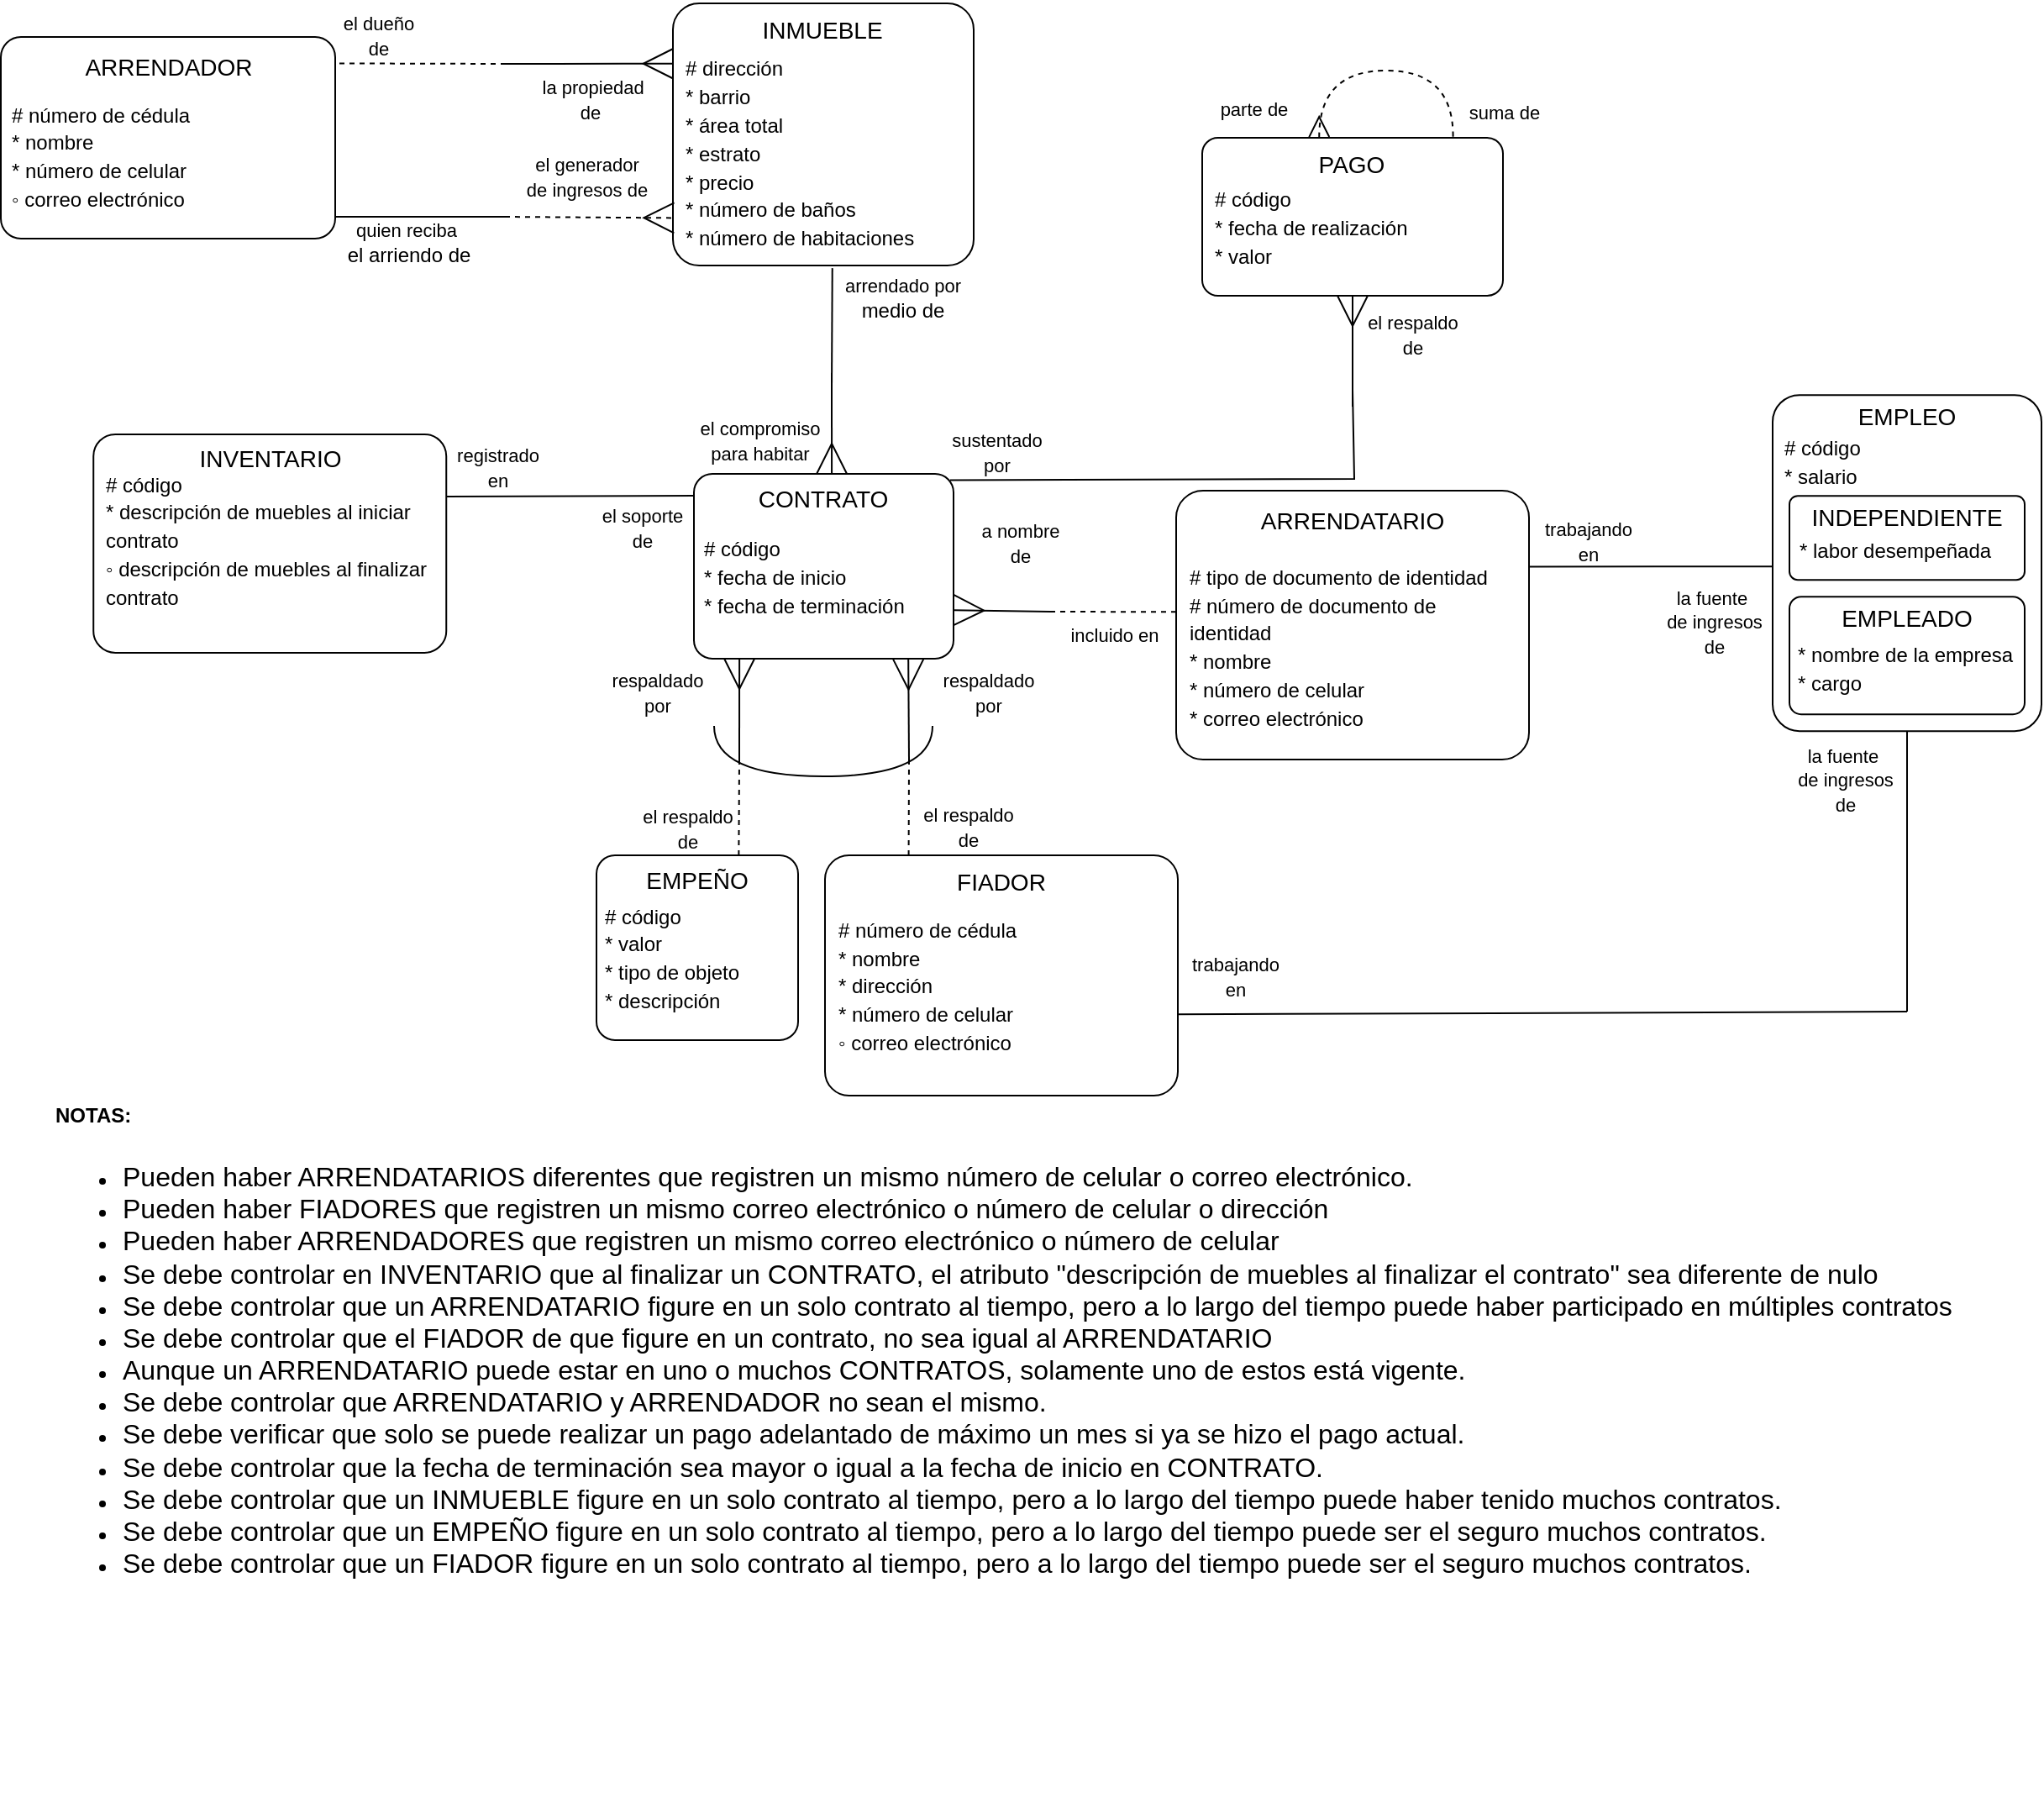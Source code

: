 <mxfile version="20.0.3" type="google" pages="2"><diagram id="An_1zPRabiOQzaQihaa6" name="Page-1"><mxGraphModel grid="1" page="1" gridSize="12" guides="1" tooltips="1" connect="1" arrows="1" fold="1" pageScale="1" pageWidth="850" pageHeight="1100" math="0" shadow="0"><root><mxCell id="0"/><mxCell id="1" parent="0"/><mxCell id="PPKVtjZz5QgWCTfD0Q3P-3" value="" style="edgeStyle=entityRelationEdgeStyle;fontSize=12;html=1;endArrow=ERmany;rounded=0;endSize=16;entryX=0.002;entryY=0.23;entryDx=0;entryDy=0;entryPerimeter=0;" edge="1" parent="1" target="GITrmY0i1scxZjZPAfGX-1"><mxGeometry width="100" height="100" relative="1" as="geometry"><mxPoint x="876" y="46" as="sourcePoint"/><mxPoint x="960" y="46" as="targetPoint"/></mxGeometry></mxCell><mxCell id="PPKVtjZz5QgWCTfD0Q3P-4" value="&lt;font style=&quot;font-size: 11px&quot;&gt;&amp;nbsp;la propiedad &lt;br&gt;de&lt;/font&gt;" style="text;html=1;align=center;verticalAlign=middle;resizable=0;points=[];autosize=1;strokeColor=none;fillColor=none;" vertex="1" parent="1"><mxGeometry x="885.5" y="47" width="80" height="40" as="geometry"/></mxCell><mxCell id="B1EAMEuFkyFFZPsBqPja-21" value="&lt;font style=&quot;font-size: 11px&quot;&gt;el dueño &lt;br&gt;de&lt;/font&gt;" style="text;html=1;align=center;verticalAlign=middle;resizable=0;points=[];autosize=1;strokeColor=none;fillColor=none;" vertex="1" parent="1"><mxGeometry x="770" y="8.69" width="60" height="40" as="geometry"/></mxCell><mxCell id="PPKVtjZz5QgWCTfD0Q3P-9" value="" style="endArrow=none;html=1;rounded=0;fontSize=11;exitX=0.273;exitY=1;exitDx=0;exitDy=0;exitPerimeter=0;startArrow=ERmany;startFill=0;startSize=16;" edge="1" parent="1"><mxGeometry width="50" height="50" relative="1" as="geometry"><mxPoint x="1015.06" y="400" as="sourcePoint"/><mxPoint x="1015" y="460" as="targetPoint"/><Array as="points"/></mxGeometry></mxCell><mxCell id="PPKVtjZz5QgWCTfD0Q3P-10" value="&lt;span style=&quot;font-size: 11px&quot;&gt;respaldado &lt;br&gt;por&lt;/span&gt;" style="text;html=1;align=center;verticalAlign=middle;resizable=0;points=[];autosize=1;strokeColor=none;fillColor=none;" vertex="1" parent="1"><mxGeometry x="1128" y="400" width="70" height="40" as="geometry"/></mxCell><mxCell id="GvL6AISDeoaofHg4UYOy-3" value="" style="endArrow=none;dashed=1;html=1;rounded=0;entryX=0.623;entryY=-0.029;entryDx=0;entryDy=0;entryPerimeter=0;" edge="1" parent="1"><mxGeometry width="50" height="50" relative="1" as="geometry"><mxPoint x="1015" y="460" as="sourcePoint"/><mxPoint x="1014.68" y="516.81" as="targetPoint"/></mxGeometry></mxCell><mxCell id="PPKVtjZz5QgWCTfD0Q3P-12" value="&lt;span style=&quot;font-size: 11px&quot;&gt;el respaldo &lt;br&gt;de&lt;/span&gt;" style="text;html=1;align=center;verticalAlign=middle;resizable=0;points=[];autosize=1;strokeColor=none;fillColor=none;" vertex="1" parent="1"><mxGeometry x="949" y="481" width="70" height="40" as="geometry"/></mxCell><mxCell id="GvL6AISDeoaofHg4UYOy-4" value="&lt;font style=&quot;font-size: 11px&quot;&gt;respaldado &lt;br&gt;por&lt;/font&gt;" style="text;html=1;align=center;verticalAlign=middle;resizable=0;points=[];autosize=1;strokeColor=none;fillColor=none;" vertex="1" parent="1"><mxGeometry x="931" y="400" width="70" height="40" as="geometry"/></mxCell><mxCell id="GvL6AISDeoaofHg4UYOy-5" value="&lt;font style=&quot;font-size: 11px&quot;&gt;el respaldo &lt;br&gt;de&lt;/font&gt;" style="text;html=1;align=center;verticalAlign=middle;resizable=0;points=[];autosize=1;strokeColor=none;fillColor=none;" vertex="1" parent="1"><mxGeometry x="1116" y="480" width="70" height="40" as="geometry"/></mxCell><mxCell id="GvL6AISDeoaofHg4UYOy-8" value="" style="endArrow=none;html=1;rounded=0;exitX=0.73;exitY=1.004;exitDx=0;exitDy=0;exitPerimeter=0;startArrow=ERmany;startFill=0;strokeWidth=1;targetPerimeterSpacing=0;endSize=5;startSize=16;" edge="1" parent="1"><mxGeometry width="50" height="50" relative="1" as="geometry"><mxPoint x="1115.6" y="400.4" as="sourcePoint"/><mxPoint x="1116" y="460" as="targetPoint"/></mxGeometry></mxCell><mxCell id="GvL6AISDeoaofHg4UYOy-10" value="" style="shape=requiredInterface;html=1;verticalLabelPosition=bottom;sketch=0;rotation=90;" vertex="1" parent="1"><mxGeometry x="1050" y="390" width="30" height="130" as="geometry"/></mxCell><mxCell id="GvL6AISDeoaofHg4UYOy-11" value="" style="shape=image;html=1;verticalAlign=top;verticalLabelPosition=bottom;labelBackgroundColor=#ffffff;imageAspect=0;aspect=fixed;image=https://cdn1.iconfinder.com/data/icons/bootstrap-vol-2/16/dot-128.png" vertex="1" parent="1"><mxGeometry x="1102" y="447" width="28" height="28" as="geometry"/></mxCell><mxCell id="PPKVtjZz5QgWCTfD0Q3P-17" value="" style="shape=image;html=1;verticalAlign=top;verticalLabelPosition=bottom;labelBackgroundColor=#ffffff;imageAspect=0;aspect=fixed;image=https://cdn1.iconfinder.com/data/icons/bootstrap-vol-2/16/dot-128.png" vertex="1" parent="1"><mxGeometry x="1001" y="448" width="28" height="28" as="geometry"/></mxCell><mxCell id="PPKVtjZz5QgWCTfD0Q3P-18" value="" style="endArrow=none;dashed=1;html=1;rounded=0;entryX=0.099;entryY=-0.019;entryDx=0;entryDy=0;entryPerimeter=0;" edge="1" parent="1"><mxGeometry width="50" height="50" relative="1" as="geometry"><mxPoint x="1116" y="460" as="sourcePoint"/><mxPoint x="1115.79" y="517.53" as="targetPoint"/></mxGeometry></mxCell><mxCell id="LDvs8F1-EmYIOC26RVx_-1" value="" style="endArrow=none;html=1;rounded=0;exitX=1.001;exitY=0.47;exitDx=0;exitDy=0;exitPerimeter=0;" edge="1" parent="1"><mxGeometry width="50" height="50" relative="1" as="geometry"><mxPoint x="1485.21" y="345.3" as="sourcePoint"/><mxPoint x="1560" y="345.1" as="targetPoint"/></mxGeometry></mxCell><mxCell id="LDvs8F1-EmYIOC26RVx_-2" value="&lt;span style=&quot;font-size: 11px&quot;&gt;trabajando &lt;br&gt;en&lt;/span&gt;" style="text;html=1;align=center;verticalAlign=middle;resizable=0;points=[];autosize=1;strokeColor=none;fillColor=none;" vertex="1" parent="1"><mxGeometry x="1485" y="310.1" width="70" height="40" as="geometry"/></mxCell><mxCell id="Dwh9WkZzvjzgEkL6FT-4-3" value="" style="endArrow=none;html=1;rounded=0;entryX=-0.003;entryY=0.335;entryDx=0;entryDy=0;entryPerimeter=0;" edge="1" parent="1"><mxGeometry width="50" height="50" relative="1" as="geometry"><mxPoint x="1560" y="345.1" as="sourcePoint"/><mxPoint x="1629.52" y="345.1" as="targetPoint"/></mxGeometry></mxCell><mxCell id="LDvs8F1-EmYIOC26RVx_-4" value="&lt;span style=&quot;font-size: 11px&quot;&gt;la fuente&amp;nbsp;&lt;br&gt;de ingresos &lt;br&gt;de&lt;br&gt;&lt;br&gt;&lt;/span&gt;" style="text;html=1;align=center;verticalAlign=middle;resizable=0;points=[];autosize=1;strokeColor=none;fillColor=none;" vertex="1" parent="1"><mxGeometry x="1560" y="350.1" width="70" height="70" as="geometry"/></mxCell><mxCell id="LDvs8F1-EmYIOC26RVx_-5" value="" style="endArrow=none;html=1;rounded=0;exitX=0.997;exitY=0.662;exitDx=0;exitDy=0;exitPerimeter=0;" edge="1" parent="1" source="GITrmY0i1scxZjZPAfGX-40"><mxGeometry width="50" height="50" relative="1" as="geometry"><mxPoint x="1284" y="612" as="sourcePoint"/><mxPoint x="1710" y="610" as="targetPoint"/><Array as="points"/></mxGeometry></mxCell><mxCell id="Dwh9WkZzvjzgEkL6FT-4-5" value="" style="endArrow=none;html=1;rounded=0;entryX=0.5;entryY=1;entryDx=0;entryDy=0;" edge="1" parent="1" target="GITrmY0i1scxZjZPAfGX-44"><mxGeometry width="50" height="50" relative="1" as="geometry"><mxPoint x="1710" y="610" as="sourcePoint"/><mxPoint x="1710" y="450" as="targetPoint"/></mxGeometry></mxCell><mxCell id="LDvs8F1-EmYIOC26RVx_-6" value="&lt;span style=&quot;font-size: 11px&quot;&gt;la fuente&amp;nbsp;&lt;br&gt;de ingresos &lt;br&gt;de&lt;br&gt;&lt;br&gt;&lt;/span&gt;" style="text;html=1;align=center;verticalAlign=middle;resizable=0;points=[];autosize=1;strokeColor=none;fillColor=none;" vertex="1" parent="1"><mxGeometry x="1638" y="444.1" width="70" height="70" as="geometry"/></mxCell><mxCell id="LDvs8F1-EmYIOC26RVx_-11" value="" style="endArrow=none;html=1;rounded=0;fontSize=11;entryX=-0.004;entryY=0.451;entryDx=0;entryDy=0;entryPerimeter=0;" edge="1" parent="1"><mxGeometry width="50" height="50" relative="1" as="geometry"><mxPoint x="840.62" y="303.45" as="sourcePoint"/><mxPoint x="988.002" y="303.06" as="targetPoint"/></mxGeometry></mxCell><mxCell id="LDvs8F1-EmYIOC26RVx_-12" value="&lt;span style=&quot;font-size: 11px&quot;&gt;el soporte&lt;br&gt;de&lt;br&gt;&lt;/span&gt;" style="text;html=1;align=center;verticalAlign=middle;resizable=0;points=[];autosize=1;strokeColor=none;fillColor=none;" vertex="1" parent="1"><mxGeometry x="926.62" y="302.45" width="60" height="40" as="geometry"/></mxCell><mxCell id="LDvs8F1-EmYIOC26RVx_-13" value="&lt;span style=&quot;font-size: 11px&quot;&gt;registrado&lt;br&gt;en&lt;br&gt;&lt;/span&gt;" style="text;html=1;align=center;verticalAlign=middle;resizable=0;points=[];autosize=1;strokeColor=none;fillColor=none;" vertex="1" parent="1"><mxGeometry x="840.62" y="266.45" width="60" height="40" as="geometry"/></mxCell><mxCell id="GITrmY0i1scxZjZPAfGX-11" value="" style="group" connectable="0" vertex="1" parent="1"><mxGeometry x="630.62" y="266.45" width="210" height="130" as="geometry"/></mxCell><mxCell id="GITrmY0i1scxZjZPAfGX-12" value="" style="rounded=1;whiteSpace=wrap;html=1;arcSize=10;" vertex="1" parent="GITrmY0i1scxZjZPAfGX-11"><mxGeometry width="210" height="130" as="geometry"/></mxCell><mxCell id="GITrmY0i1scxZjZPAfGX-13" value="&lt;span style=&quot;font-size: 14px&quot;&gt;INVENTARIO&lt;/span&gt;" style="text;html=1;strokeColor=none;fillColor=none;align=center;verticalAlign=middle;whiteSpace=wrap;rounded=0;" vertex="1" parent="GITrmY0i1scxZjZPAfGX-11"><mxGeometry x="75" y="2.438" width="60" height="24.375" as="geometry"/></mxCell><mxCell id="GITrmY0i1scxZjZPAfGX-14" value="&lt;font style=&quot;font-size: 12px&quot;&gt;# código&lt;br&gt;* descripción de muebles al iniciar contrato&lt;br&gt;◦&amp;nbsp;descripción de muebles al finalizar contrato&lt;br&gt;&lt;/font&gt;" style="text;html=1;strokeColor=none;fillColor=none;align=left;verticalAlign=middle;whiteSpace=wrap;rounded=0;shadow=0;dashed=0;fontFamily=Helvetica;fontSize=14;fontColor=default;startSize=30;" vertex="1" parent="GITrmY0i1scxZjZPAfGX-11"><mxGeometry x="5" y="24.531" width="200" height="75.969" as="geometry"/></mxCell><mxCell id="GITrmY0i1scxZjZPAfGX-19" value="" style="group" connectable="0" vertex="1" parent="1"><mxGeometry x="1275" y="300" width="210" height="160" as="geometry"/></mxCell><mxCell id="GITrmY0i1scxZjZPAfGX-20" value="" style="rounded=1;whiteSpace=wrap;html=1;arcSize=10;" vertex="1" parent="GITrmY0i1scxZjZPAfGX-19"><mxGeometry width="210" height="160" as="geometry"/></mxCell><mxCell id="GITrmY0i1scxZjZPAfGX-21" value="&lt;span style=&quot;font-size: 14px&quot;&gt;ARRENDATARIO&lt;/span&gt;" style="text;html=1;strokeColor=none;fillColor=none;align=center;verticalAlign=middle;whiteSpace=wrap;rounded=0;" vertex="1" parent="GITrmY0i1scxZjZPAfGX-19"><mxGeometry x="75" y="3" width="60" height="30" as="geometry"/></mxCell><mxCell id="GITrmY0i1scxZjZPAfGX-22" value="&lt;font style=&quot;font-size: 12px&quot;&gt;# tipo de documento de identidad&lt;br&gt;# número de documento de identidad&lt;br&gt;* nombre&lt;br&gt;* número de celular&lt;br&gt;* correo electrónico&lt;br&gt;&lt;br&gt;&lt;/font&gt;" style="text;html=1;strokeColor=none;fillColor=none;align=left;verticalAlign=middle;whiteSpace=wrap;rounded=0;shadow=0;dashed=0;fontFamily=Helvetica;fontSize=14;fontColor=default;startSize=30;" vertex="1" parent="GITrmY0i1scxZjZPAfGX-19"><mxGeometry x="6" y="42" width="200" height="117" as="geometry"/></mxCell><mxCell id="GITrmY0i1scxZjZPAfGX-23" value="" style="group" connectable="0" vertex="1" parent="1"><mxGeometry x="988" y="290" width="154.5" height="110" as="geometry"/></mxCell><mxCell id="GITrmY0i1scxZjZPAfGX-24" value="" style="rounded=1;whiteSpace=wrap;html=1;arcSize=10;" vertex="1" parent="GITrmY0i1scxZjZPAfGX-23"><mxGeometry width="154.5" height="110" as="geometry"/></mxCell><mxCell id="GITrmY0i1scxZjZPAfGX-25" value="&lt;span style=&quot;font-size: 14px&quot;&gt;CONTRATO&lt;/span&gt;" style="text;html=1;strokeColor=none;fillColor=none;align=center;verticalAlign=middle;whiteSpace=wrap;rounded=0;" vertex="1" parent="GITrmY0i1scxZjZPAfGX-23"><mxGeometry x="55.179" y="5.062" width="44.143" height="20.625" as="geometry"/></mxCell><mxCell id="GITrmY0i1scxZjZPAfGX-26" value="&lt;font style=&quot;font-size: 12px&quot;&gt;# código&lt;br&gt;* fecha de inicio&lt;br&gt;* fecha de terminación&lt;br&gt;&lt;br&gt;&lt;/font&gt;" style="text;html=1;strokeColor=none;fillColor=none;align=left;verticalAlign=middle;whiteSpace=wrap;rounded=0;shadow=0;dashed=0;fontFamily=Helvetica;fontSize=14;fontColor=default;startSize=30;" vertex="1" parent="GITrmY0i1scxZjZPAfGX-23"><mxGeometry x="4.414" y="27.5" width="147.143" height="83.5" as="geometry"/></mxCell><mxCell id="GITrmY0i1scxZjZPAfGX-28" value="" style="endArrow=none;html=1;rounded=0;exitX=0.53;exitY=1.01;exitDx=0;exitDy=0;exitPerimeter=0;" edge="1" parent="1" source="GITrmY0i1scxZjZPAfGX-1"><mxGeometry width="50" height="50" relative="1" as="geometry"><mxPoint x="1070" y="230" as="sourcePoint"/><mxPoint x="1070" y="240" as="targetPoint"/></mxGeometry></mxCell><mxCell id="GITrmY0i1scxZjZPAfGX-29" value="" style="endArrow=ERmany;html=1;rounded=0;entryX=0.531;entryY=0;entryDx=0;entryDy=0;entryPerimeter=0;endFill=0;endSize=16;" edge="1" parent="1" target="GITrmY0i1scxZjZPAfGX-24"><mxGeometry width="50" height="50" relative="1" as="geometry"><mxPoint x="1070" y="230" as="sourcePoint"/><mxPoint x="1080" y="270" as="targetPoint"/></mxGeometry></mxCell><mxCell id="GITrmY0i1scxZjZPAfGX-30" value="&lt;span style=&quot;font-size: 11px&quot;&gt;arrendado por&lt;br&gt;&lt;/span&gt;medio de" style="text;html=1;align=center;verticalAlign=middle;resizable=0;points=[];autosize=1;strokeColor=none;fillColor=none;" vertex="1" parent="1"><mxGeometry x="1071.5" y="170" width="80" height="30" as="geometry"/></mxCell><mxCell id="GITrmY0i1scxZjZPAfGX-31" value="&lt;span style=&quot;font-size: 11px&quot;&gt;el compromiso&lt;br&gt;para habitar&lt;br&gt;&lt;/span&gt;" style="text;html=1;align=center;verticalAlign=middle;resizable=0;points=[];autosize=1;strokeColor=none;fillColor=none;" vertex="1" parent="1"><mxGeometry x="982" y="250" width="90" height="40" as="geometry"/></mxCell><mxCell id="GITrmY0i1scxZjZPAfGX-33" value="&lt;span style=&quot;font-size: 11px&quot;&gt;a nombre &lt;br&gt;de&lt;br&gt;&lt;/span&gt;" style="text;html=1;align=center;verticalAlign=middle;resizable=0;points=[];autosize=1;strokeColor=none;fillColor=none;" vertex="1" parent="1"><mxGeometry x="1151.5" y="311.45" width="60" height="40" as="geometry"/></mxCell><mxCell id="GITrmY0i1scxZjZPAfGX-34" value="&lt;span style=&quot;font-size: 11px&quot;&gt;incluido en&lt;br&gt;&lt;/span&gt;" style="text;html=1;align=center;verticalAlign=middle;resizable=0;points=[];autosize=1;strokeColor=none;fillColor=none;" vertex="1" parent="1"><mxGeometry x="1202.5" y="376.45" width="70" height="20" as="geometry"/></mxCell><mxCell id="GITrmY0i1scxZjZPAfGX-35" value="" style="group" connectable="0" vertex="1" parent="1"><mxGeometry x="930" y="517" width="120" height="110" as="geometry"/></mxCell><mxCell id="GITrmY0i1scxZjZPAfGX-36" value="" style="rounded=1;whiteSpace=wrap;html=1;arcSize=10;" vertex="1" parent="GITrmY0i1scxZjZPAfGX-35"><mxGeometry width="120" height="110" as="geometry"/></mxCell><mxCell id="GITrmY0i1scxZjZPAfGX-37" value="&lt;span style=&quot;font-size: 14px&quot;&gt;EMPEÑO&lt;/span&gt;" style="text;html=1;strokeColor=none;fillColor=none;align=center;verticalAlign=middle;whiteSpace=wrap;rounded=0;" vertex="1" parent="GITrmY0i1scxZjZPAfGX-35"><mxGeometry x="42.857" y="5.062" width="34.286" height="20.625" as="geometry"/></mxCell><mxCell id="GITrmY0i1scxZjZPAfGX-38" value="&lt;font style=&quot;font-size: 12px&quot;&gt;# código&lt;br&gt;* valor&lt;br&gt;* tipo de objeto&lt;br&gt;&lt;span&gt;* descripción&lt;/span&gt;&lt;br&gt;&lt;br&gt;&lt;/font&gt;" style="text;html=1;strokeColor=none;fillColor=none;align=left;verticalAlign=middle;whiteSpace=wrap;rounded=0;shadow=0;dashed=0;fontFamily=Helvetica;fontSize=14;fontColor=default;startSize=30;" vertex="1" parent="GITrmY0i1scxZjZPAfGX-35"><mxGeometry x="3.429" y="27.5" width="114.286" height="83.5" as="geometry"/></mxCell><mxCell id="GITrmY0i1scxZjZPAfGX-58" value="" style="group" connectable="0" vertex="1" parent="1"><mxGeometry x="1630" y="242.003" width="160" height="201.097" as="geometry"/></mxCell><mxCell id="GITrmY0i1scxZjZPAfGX-44" value="" style="rounded=1;whiteSpace=wrap;html=1;arcSize=10;" vertex="1" parent="GITrmY0i1scxZjZPAfGX-58"><mxGeometry y="1.097" width="160" height="200" as="geometry"/></mxCell><mxCell id="GITrmY0i1scxZjZPAfGX-45" value="&lt;span style=&quot;font-size: 14px&quot;&gt;EMPLEO&lt;/span&gt;" style="text;html=1;strokeColor=none;fillColor=none;align=center;verticalAlign=middle;whiteSpace=wrap;rounded=0;" vertex="1" parent="GITrmY0i1scxZjZPAfGX-58"><mxGeometry x="57.143" width="45.714" height="28.125" as="geometry"/></mxCell><mxCell id="GITrmY0i1scxZjZPAfGX-46" value="&lt;font style=&quot;font-size: 12px&quot;&gt;# código&lt;br&gt;* salario&lt;br&gt;&lt;br&gt;&lt;br&gt;&lt;/font&gt;" style="text;html=1;strokeColor=none;fillColor=none;align=left;verticalAlign=middle;whiteSpace=wrap;rounded=0;shadow=0;dashed=0;fontFamily=Helvetica;fontSize=14;fontColor=default;startSize=30;" vertex="1" parent="GITrmY0i1scxZjZPAfGX-58"><mxGeometry x="4.573" y="14.058" width="152.387" height="85.227" as="geometry"/></mxCell><mxCell id="GITrmY0i1scxZjZPAfGX-47" value="" style="group" connectable="0" vertex="1" parent="GITrmY0i1scxZjZPAfGX-58"><mxGeometry x="10" y="61.097" width="140" height="50" as="geometry"/></mxCell><mxCell id="GITrmY0i1scxZjZPAfGX-48" value="" style="rounded=1;whiteSpace=wrap;html=1;arcSize=10;" vertex="1" parent="GITrmY0i1scxZjZPAfGX-47"><mxGeometry width="140" height="50.0" as="geometry"/></mxCell><mxCell id="GITrmY0i1scxZjZPAfGX-49" value="&lt;span style=&quot;font-size: 14px&quot;&gt;INDEPENDIENTE&lt;/span&gt;" style="text;html=1;strokeColor=none;fillColor=none;align=center;verticalAlign=middle;whiteSpace=wrap;rounded=0;" vertex="1" parent="GITrmY0i1scxZjZPAfGX-47"><mxGeometry x="50" y="8.349" width="40.0" height="9.375" as="geometry"/></mxCell><mxCell id="GITrmY0i1scxZjZPAfGX-50" value="&lt;font style=&quot;font-size: 12px&quot;&gt;* labor desempeñada&lt;br&gt;&lt;/font&gt;" style="text;html=1;strokeColor=none;fillColor=none;align=left;verticalAlign=middle;whiteSpace=wrap;rounded=0;shadow=0;dashed=0;fontFamily=Helvetica;fontSize=14;fontColor=default;startSize=30;" vertex="1" parent="GITrmY0i1scxZjZPAfGX-47"><mxGeometry x="4" y="26.792" width="133.34" height="10.227" as="geometry"/></mxCell><mxCell id="GITrmY0i1scxZjZPAfGX-57" value="" style="group" connectable="0" vertex="1" parent="GITrmY0i1scxZjZPAfGX-58"><mxGeometry x="10" y="121.097" width="140" height="70" as="geometry"/></mxCell><mxCell id="GITrmY0i1scxZjZPAfGX-54" value="" style="rounded=1;whiteSpace=wrap;html=1;arcSize=10;" vertex="1" parent="GITrmY0i1scxZjZPAfGX-57"><mxGeometry width="140" height="70" as="geometry"/></mxCell><mxCell id="GITrmY0i1scxZjZPAfGX-55" value="&lt;span style=&quot;font-size: 14px&quot;&gt;EMPLEADO&lt;/span&gt;" style="text;html=1;strokeColor=none;fillColor=none;align=center;verticalAlign=middle;whiteSpace=wrap;rounded=0;" vertex="1" parent="GITrmY0i1scxZjZPAfGX-57"><mxGeometry x="50" y="8.349" width="40.0" height="9.375" as="geometry"/></mxCell><mxCell id="GITrmY0i1scxZjZPAfGX-56" value="&lt;font style=&quot;font-size: 12px&quot;&gt;* nombre de la empresa&lt;br&gt;* cargo&lt;br&gt;&lt;/font&gt;" style="text;html=1;strokeColor=none;fillColor=none;align=left;verticalAlign=middle;whiteSpace=wrap;rounded=0;shadow=0;dashed=0;fontFamily=Helvetica;fontSize=14;fontColor=default;startSize=30;" vertex="1" parent="GITrmY0i1scxZjZPAfGX-57"><mxGeometry x="3.33" y="24.98" width="133.34" height="33.21" as="geometry"/></mxCell><mxCell id="JXyGT1kaFiRXSlEzk-7b-5" value="&lt;span style=&quot;font-size: 11px&quot;&gt;trabajando &lt;br&gt;en&lt;/span&gt;" style="text;html=1;align=center;verticalAlign=middle;resizable=0;points=[];autosize=1;strokeColor=none;fillColor=none;" vertex="1" parent="1"><mxGeometry x="1275" y="568.5" width="70" height="40" as="geometry"/></mxCell><mxCell id="ad0j4n79z4mlHy_ITIHv-8" value="" style="group" connectable="0" vertex="1" parent="1"><mxGeometry x="1290.5" y="90" width="179" height="94" as="geometry"/></mxCell><mxCell id="ad0j4n79z4mlHy_ITIHv-9" value="" style="rounded=1;whiteSpace=wrap;html=1;arcSize=10;" vertex="1" parent="ad0j4n79z4mlHy_ITIHv-8"><mxGeometry width="179" height="94" as="geometry"/></mxCell><mxCell id="ad0j4n79z4mlHy_ITIHv-10" value="&lt;span style=&quot;font-size: 14px&quot;&gt;PAGO&lt;/span&gt;" style="text;html=1;strokeColor=none;fillColor=none;align=center;verticalAlign=middle;whiteSpace=wrap;rounded=0;" vertex="1" parent="ad0j4n79z4mlHy_ITIHv-8"><mxGeometry x="63.929" y="7.378" width="51.143" height="17.625" as="geometry"/></mxCell><mxCell id="ad0j4n79z4mlHy_ITIHv-11" value="&lt;font style=&quot;font-size: 12px&quot;&gt;# código&lt;br&gt;* fecha de realización&lt;br&gt;* valor&lt;br&gt;&lt;br&gt;&lt;/font&gt;" style="text;html=1;strokeColor=none;fillColor=none;align=left;verticalAlign=middle;whiteSpace=wrap;rounded=0;shadow=0;dashed=0;fontFamily=Helvetica;fontSize=14;fontColor=default;startSize=30;" vertex="1" parent="ad0j4n79z4mlHy_ITIHv-8"><mxGeometry x="5.11" y="33.962" width="170.48" height="54.231" as="geometry"/></mxCell><mxCell id="Ha9WeC6a8LVRyNnosFGD-1" value="" style="endArrow=ERmany;dashed=1;html=1;entryX=0.389;entryY=-0.005;entryDx=0;entryDy=0;entryPerimeter=0;endFill=0;endSize=10;exitX=0.834;exitY=-0.007;exitDx=0;exitDy=0;exitPerimeter=0;curved=1;" edge="1" parent="ad0j4n79z4mlHy_ITIHv-8" source="ad0j4n79z4mlHy_ITIHv-9"><mxGeometry width="50" height="50" relative="1" as="geometry"><mxPoint x="149.286" y="-0.658" as="sourcePoint"/><mxPoint x="69.631" y="-0.47" as="targetPoint"/><Array as="points"><mxPoint x="149.5" y="-40"/><mxPoint x="69.5" y="-40"/></Array></mxGeometry></mxCell><mxCell id="ad0j4n79z4mlHy_ITIHv-13" value="" style="endArrow=none;html=1;rounded=0;entryX=0.92;entryY=-0.011;entryDx=0;entryDy=0;entryPerimeter=0;" edge="1" parent="1"><mxGeometry width="50" height="50" relative="1" as="geometry"><mxPoint x="1380" y="240" as="sourcePoint"/><mxPoint x="1140.41" y="293.74" as="targetPoint"/><Array as="points"><mxPoint x="1381" y="293"/></Array></mxGeometry></mxCell><mxCell id="ad0j4n79z4mlHy_ITIHv-16" value="" style="fontSize=12;html=1;endArrow=ERmany;rounded=0;endSize=16;entryX=0.5;entryY=1;entryDx=0;entryDy=0;" edge="1" parent="1" target="ad0j4n79z4mlHy_ITIHv-9"><mxGeometry width="100" height="100" relative="1" as="geometry"><mxPoint x="1380" y="250" as="sourcePoint"/><mxPoint x="1380" y="190" as="targetPoint"/></mxGeometry></mxCell><mxCell id="SQdg9jXpCivK2YFq6MuC-2" value="" style="fontSize=12;html=1;endArrow=ERmany;rounded=0;endSize=16;entryX=1.001;entryY=0.737;entryDx=0;entryDy=0;entryPerimeter=0;" edge="1" parent="1" target="GITrmY0i1scxZjZPAfGX-24"><mxGeometry width="100" height="100" relative="1" as="geometry"><mxPoint x="1200" y="372" as="sourcePoint"/><mxPoint x="1143.272" y="375.93" as="targetPoint"/></mxGeometry></mxCell><mxCell id="SQdg9jXpCivK2YFq6MuC-9" value="&lt;span style=&quot;font-size: 11px&quot;&gt;el respaldo&amp;nbsp;&lt;br&gt;de&amp;nbsp;&lt;br&gt;&lt;/span&gt;" style="text;html=1;align=center;verticalAlign=middle;resizable=0;points=[];autosize=1;strokeColor=none;fillColor=none;" vertex="1" parent="1"><mxGeometry x="1381" y="189.0" width="72" height="36" as="geometry"/></mxCell><mxCell id="SQdg9jXpCivK2YFq6MuC-10" value="&lt;span style=&quot;font-size: 11px&quot;&gt;sustentado&lt;br&gt;por&lt;br&gt;&lt;/span&gt;" style="text;html=1;align=center;verticalAlign=middle;resizable=0;points=[];autosize=1;strokeColor=none;fillColor=none;" vertex="1" parent="1"><mxGeometry x="1132.5" y="257" width="70" height="40" as="geometry"/></mxCell><mxCell id="Ha9WeC6a8LVRyNnosFGD-2" value="&lt;span style=&quot;font-size: 11px&quot;&gt;suma de&lt;br&gt;&lt;/span&gt;" style="text;html=1;align=center;verticalAlign=middle;resizable=0;points=[];autosize=1;strokeColor=none;fillColor=none;" vertex="1" parent="1"><mxGeometry x="1440" y="65.0" width="60" height="20" as="geometry"/></mxCell><mxCell id="q_6Sv8ySY0JM__Jif7ZD-1" value="&lt;span style=&quot;font-size: 11px&quot;&gt;parte de&lt;br&gt;&lt;/span&gt;" style="text;html=1;align=center;verticalAlign=middle;resizable=0;points=[];autosize=1;strokeColor=none;fillColor=none;" vertex="1" parent="1"><mxGeometry x="1290.5" y="63.0" width="60" height="20" as="geometry"/></mxCell><mxCell id="q_6Sv8ySY0JM__Jif7ZD-2" value="" style="group" vertex="1" connectable="0" parent="1"><mxGeometry x="575.5" y="30.0" width="199" height="125" as="geometry"/></mxCell><mxCell id="GITrmY0i1scxZjZPAfGX-16" value="" style="rounded=1;whiteSpace=wrap;html=1;arcSize=10;" vertex="1" parent="q_6Sv8ySY0JM__Jif7ZD-2"><mxGeometry width="199" height="120" as="geometry"/></mxCell><mxCell id="GITrmY0i1scxZjZPAfGX-17" value="&lt;font style=&quot;font-size: 14px&quot;&gt;ARRENDADOR&lt;/font&gt;" style="text;html=1;strokeColor=none;fillColor=none;align=center;verticalAlign=middle;whiteSpace=wrap;rounded=0;" vertex="1" parent="q_6Sv8ySY0JM__Jif7ZD-2"><mxGeometry x="71.071" y="3" width="56.857" height="30" as="geometry"/></mxCell><mxCell id="GITrmY0i1scxZjZPAfGX-18" value="&lt;font style=&quot;font-size: 12px&quot;&gt;# número de cédula&lt;br&gt;* nombre&lt;br&gt;* número de celular&lt;br&gt;◦&amp;nbsp;correo electrónico&lt;br&gt;&lt;br&gt;&lt;/font&gt;" style="text;html=1;strokeColor=none;fillColor=none;align=left;verticalAlign=middle;whiteSpace=wrap;rounded=0;shadow=0;dashed=0;fontFamily=Helvetica;fontSize=14;fontColor=default;startSize=30;" vertex="1" parent="q_6Sv8ySY0JM__Jif7ZD-2"><mxGeometry x="4.98" y="33" width="189.52" height="92" as="geometry"/></mxCell><mxCell id="G9D9KAXFA_hhNhsPM9UM-2" value="&lt;span style=&quot;font-size: 11px&quot;&gt;quien reciba&amp;nbsp;&lt;br&gt;&lt;/span&gt;el arriendo de" style="text;html=1;align=center;verticalAlign=middle;resizable=0;points=[];autosize=1;strokeColor=none;fillColor=none;" vertex="1" parent="1"><mxGeometry x="772.5" y="137" width="90" height="30" as="geometry"/></mxCell><mxCell id="G9D9KAXFA_hhNhsPM9UM-5" value="&lt;span style=&quot;font-size: 11px&quot;&gt;el generador&lt;br&gt;de ingresos de&lt;br&gt;&lt;/span&gt;" style="text;html=1;align=center;verticalAlign=middle;resizable=0;points=[];autosize=1;strokeColor=none;fillColor=none;" vertex="1" parent="1"><mxGeometry x="875.5" y="95" width="96" height="36" as="geometry"/></mxCell><mxCell id="G9D9KAXFA_hhNhsPM9UM-7" value="" style="endArrow=none;dashed=1;html=1;rounded=0;entryX=0.001;entryY=0.451;entryDx=0;entryDy=0;entryPerimeter=0;" edge="1" parent="1" target="GITrmY0i1scxZjZPAfGX-20"><mxGeometry width="50" height="50" relative="1" as="geometry"><mxPoint x="1200" y="372" as="sourcePoint"/><mxPoint x="1272" y="372" as="targetPoint"/></mxGeometry></mxCell><mxCell id="GITrmY0i1scxZjZPAfGX-1" value="" style="rounded=1;whiteSpace=wrap;html=1;arcSize=10;" vertex="1" parent="1"><mxGeometry x="975.5" y="10" width="179" height="156" as="geometry"/></mxCell><mxCell id="GITrmY0i1scxZjZPAfGX-2" value="&lt;font style=&quot;font-size: 14px&quot;&gt;INMUEBLE&lt;/font&gt;" style="text;html=1;strokeColor=none;fillColor=none;align=center;verticalAlign=middle;whiteSpace=wrap;rounded=0;" vertex="1" parent="1"><mxGeometry x="1039.429" y="10" width="51.143" height="31.687" as="geometry"/></mxCell><mxCell id="GITrmY0i1scxZjZPAfGX-7" value="&lt;font style=&quot;font-size: 12px&quot;&gt;# dirección&lt;br&gt;* barrio&lt;br&gt;* área total&lt;br&gt;* estrato&lt;br&gt;* precio&lt;br&gt;* número de baños&lt;br&gt;* número de habitaciones&lt;br&gt;&lt;br&gt;&lt;/font&gt;" style="text;html=1;strokeColor=none;fillColor=none;align=left;verticalAlign=middle;whiteSpace=wrap;rounded=0;shadow=0;dashed=0;fontFamily=Helvetica;fontSize=14;fontColor=default;startSize=30;" vertex="1" parent="1"><mxGeometry x="980.61" y="44.856" width="170.48" height="123.581" as="geometry"/></mxCell><mxCell id="ow55QkzoyeWioDukCEHi-1" value="" style="endArrow=none;dashed=1;html=1;rounded=0;entryX=1;entryY=0.131;entryDx=0;entryDy=0;entryPerimeter=0;" edge="1" parent="1" target="GITrmY0i1scxZjZPAfGX-16"><mxGeometry width="50" height="50" relative="1" as="geometry"><mxPoint x="876" y="46" as="sourcePoint"/><mxPoint x="780" y="46" as="targetPoint"/></mxGeometry></mxCell><mxCell id="tqyksXF66wQ0pUJVa0ir-1" value="" style="endArrow=none;html=1;rounded=0;startSize=16;endSize=16;targetPerimeterSpacing=0;strokeWidth=1;" edge="1" parent="1"><mxGeometry width="50" height="50" relative="1" as="geometry"><mxPoint x="775" y="137" as="sourcePoint"/><mxPoint x="876" y="137" as="targetPoint"/></mxGeometry></mxCell><mxCell id="tqyksXF66wQ0pUJVa0ir-2" value="" style="endArrow=ERmany;dashed=1;html=1;rounded=0;startSize=16;endSize=16;targetPerimeterSpacing=0;strokeWidth=1;entryX=0.004;entryY=0.825;entryDx=0;entryDy=0;entryPerimeter=0;endFill=0;" edge="1" parent="1"><mxGeometry width="50" height="50" relative="1" as="geometry"><mxPoint x="875.5" y="137" as="sourcePoint"/><mxPoint x="976.216" y="137.7" as="targetPoint"/></mxGeometry></mxCell><mxCell id="Saqjyl9Fc0Hu-qyalBwb-11" value="" style="group" connectable="0" vertex="1" parent="1"><mxGeometry x="1066" y="517" width="634.38" height="572" as="geometry"/></mxCell><mxCell id="GITrmY0i1scxZjZPAfGX-40" value="" style="rounded=1;whiteSpace=wrap;html=1;arcSize=10;" vertex="1" parent="Saqjyl9Fc0Hu-qyalBwb-11"><mxGeometry width="210" height="143" as="geometry"/></mxCell><mxCell id="GITrmY0i1scxZjZPAfGX-41" value="&lt;span style=&quot;font-size: 14px&quot;&gt;FIADOR&lt;/span&gt;" style="text;html=1;strokeColor=none;fillColor=none;align=center;verticalAlign=middle;whiteSpace=wrap;rounded=0;" vertex="1" parent="Saqjyl9Fc0Hu-qyalBwb-11"><mxGeometry x="75" y="1" width="60" height="30" as="geometry"/></mxCell><mxCell id="GITrmY0i1scxZjZPAfGX-42" value="&lt;font style=&quot;font-size: 12px&quot;&gt;# número de cédula&lt;br&gt;* nombre&lt;br&gt;* dirección&lt;br&gt;* número de celular&lt;br&gt;◦&amp;nbsp;correo electrónico&lt;br&gt;&lt;br&gt;&lt;br&gt;&lt;/font&gt;" style="text;html=1;strokeColor=none;fillColor=none;align=left;verticalAlign=middle;whiteSpace=wrap;rounded=0;shadow=0;dashed=0;fontFamily=Helvetica;fontSize=14;fontColor=default;startSize=30;" vertex="1" parent="Saqjyl9Fc0Hu-qyalBwb-11"><mxGeometry x="6" y="35" width="200" height="117" as="geometry"/></mxCell><mxCell id="G9D9KAXFA_hhNhsPM9UM-6" value="&lt;h1&gt;&lt;font style=&quot;font-size: 12px;&quot;&gt;NOTAS:&lt;/font&gt;&lt;/h1&gt;&lt;p style=&quot;&quot;&gt;&lt;/p&gt;&lt;ul style=&quot;&quot;&gt;&lt;li style=&quot;&quot;&gt;&lt;font size=&quot;3&quot;&gt;Pueden haber ARRENDATARIOS diferentes que registren un mismo número de celular o correo electrónico.&lt;/font&gt;&lt;/li&gt;&lt;li style=&quot;&quot;&gt;&lt;font size=&quot;3&quot;&gt;Pueden haber FIADORES que registren un mismo correo electrónico o número de celular o dirección&lt;/font&gt;&lt;/li&gt;&lt;li style=&quot;&quot;&gt;&lt;font size=&quot;3&quot;&gt;Pueden haber ARRENDADORES que registren un mismo correo electrónico o número de celular&lt;/font&gt;&lt;/li&gt;&lt;li style=&quot;&quot;&gt;&lt;font size=&quot;3&quot;&gt;Se debe controlar en INVENTARIO que al finalizar un CONTRATO, el atributo &quot;descripción de muebles al finalizar el contrato&quot; sea diferente de nulo&lt;/font&gt;&lt;/li&gt;&lt;li style=&quot;&quot;&gt;&lt;font size=&quot;3&quot;&gt;Se debe controlar que un ARRENDATARIO figure en un solo contrato al tiempo, pero a lo largo del tiempo puede haber participado en múltiples contratos&lt;/font&gt;&lt;/li&gt;&lt;li style=&quot;&quot;&gt;&lt;font size=&quot;3&quot;&gt;Se debe controlar que el FIADOR de que figure en un contrato, no sea igual al ARRENDATARIO&lt;/font&gt;&lt;/li&gt;&lt;li style=&quot;&quot;&gt;&lt;font size=&quot;3&quot;&gt;Aunque un ARRENDATARIO puede estar en uno o muchos CONTRATOS, solamente uno de estos está vigente.&lt;/font&gt;&lt;/li&gt;&lt;li style=&quot;&quot;&gt;&lt;font size=&quot;3&quot;&gt;Se debe controlar que ARRENDATARIO y ARRENDADOR no sean el mismo.&lt;/font&gt;&lt;/li&gt;&lt;li style=&quot;&quot;&gt;&lt;font size=&quot;3&quot;&gt;&lt;span style=&quot;font-family: Arial; background-color: rgb(255, 255, 255);&quot;&gt;Se debe verificar que solo se puede realizar un pago adelantado de máximo un mes si ya se hizo el pago actual.&lt;/span&gt;&lt;br&gt;&lt;/font&gt;&lt;/li&gt;&lt;li style=&quot;&quot;&gt;&lt;span style=&quot;font-family: Arial; background-color: rgb(255, 255, 255);&quot;&gt;&lt;font size=&quot;3&quot;&gt;Se debe controlar que la fecha de terminación sea mayor o igual a la fecha de inicio en CONTRATO.&lt;/font&gt;&lt;/span&gt;&lt;/li&gt;&lt;li&gt;&lt;font size=&quot;3&quot;&gt;Se debe controlar que un INMUEBLE&amp;nbsp;figure en un solo contrato al tiempo, pero a lo largo del tiempo puede haber tenido muchos contratos.&lt;/font&gt;&lt;/li&gt;&lt;li&gt;&lt;font size=&quot;3&quot;&gt;Se debe controlar que un EMPEÑO figure en un solo contrato al tiempo, pero a lo largo del tiempo puede ser el seguro muchos contratos.&lt;/font&gt;&lt;/li&gt;&lt;li&gt;&lt;font size=&quot;3&quot;&gt;Se debe controlar que un FIADOR figure en un solo contrato al tiempo, pero a lo largo del tiempo puede ser el seguro muchos contratos.&lt;/font&gt;&lt;/li&gt;&lt;/ul&gt;&lt;p&gt;&lt;/p&gt;" style="text;html=1;strokeColor=none;fillColor=none;spacing=5;spacingTop=-20;whiteSpace=wrap;overflow=hidden;rounded=0;" vertex="1" parent="Saqjyl9Fc0Hu-qyalBwb-11"><mxGeometry x="-463.19" y="131" width="1138.38" height="420" as="geometry"/></mxCell></root></mxGraphModel></diagram><diagram id="pu95GV5X6sZs3Lmav9As" name="Page-2"><mxGraphModel dx="703" dy="1527" grid="1" gridSize="10" guides="1" tooltips="1" connect="1" arrows="1" fold="1" page="1" pageScale="1" pageWidth="827" pageHeight="1169" math="0" shadow="0"><root><mxCell id="0"/><mxCell id="1" parent="0"/><mxCell id="9jm6es9WD10sNq23zAZz-1" value="" style="edgeStyle=entityRelationEdgeStyle;fontSize=12;html=1;endArrow=ERmany;rounded=0;endSize=16;" parent="1" edge="1"><mxGeometry width="100" height="100" relative="1" as="geometry"><mxPoint x="209" y="120" as="sourcePoint"/><mxPoint x="409" y="120" as="targetPoint"/></mxGeometry></mxCell><mxCell id="9jm6es9WD10sNq23zAZz-2" value="&lt;font style=&quot;font-size: 11px&quot;&gt;&amp;nbsp;la propiedad &lt;br&gt;de&lt;/font&gt;" style="text;html=1;align=center;verticalAlign=middle;resizable=0;points=[];autosize=1;strokeColor=none;fillColor=none;" parent="1" vertex="1"><mxGeometry x="319" y="119" width="80" height="40" as="geometry"/></mxCell><mxCell id="9jm6es9WD10sNq23zAZz-3" value="&lt;font style=&quot;font-size: 11px&quot;&gt;el dueño &lt;br&gt;de&lt;/font&gt;" style="text;html=1;align=center;verticalAlign=middle;resizable=0;points=[];autosize=1;strokeColor=none;fillColor=none;" parent="1" vertex="1"><mxGeometry x="208" y="82" width="60" height="40" as="geometry"/></mxCell><mxCell id="9jm6es9WD10sNq23zAZz-4" value="" style="endArrow=none;html=1;rounded=0;fontSize=11;exitX=0.273;exitY=1;exitDx=0;exitDy=0;exitPerimeter=0;" parent="1" edge="1"><mxGeometry width="50" height="50" relative="1" as="geometry"><mxPoint x="729.06" y="415" as="sourcePoint"/><mxPoint x="729" y="475" as="targetPoint"/><Array as="points"/></mxGeometry></mxCell><mxCell id="9jm6es9WD10sNq23zAZz-5" value="&lt;span style=&quot;font-size: 11px&quot;&gt;respaldado &lt;br&gt;por&lt;/span&gt;" style="text;html=1;align=center;verticalAlign=middle;resizable=0;points=[];autosize=1;strokeColor=none;fillColor=none;" parent="1" vertex="1"><mxGeometry x="830" y="412" width="70" height="40" as="geometry"/></mxCell><mxCell id="9jm6es9WD10sNq23zAZz-6" value="" style="endArrow=none;dashed=1;html=1;rounded=0;entryX=0.623;entryY=-0.029;entryDx=0;entryDy=0;entryPerimeter=0;" parent="1" edge="1"><mxGeometry width="50" height="50" relative="1" as="geometry"><mxPoint x="729" y="475" as="sourcePoint"/><mxPoint x="728.68" y="531.81" as="targetPoint"/></mxGeometry></mxCell><mxCell id="9jm6es9WD10sNq23zAZz-7" value="&lt;span style=&quot;font-size: 11px&quot;&gt;presentado&lt;br&gt;por&lt;/span&gt;" style="text;html=1;align=center;verticalAlign=middle;resizable=0;points=[];autosize=1;strokeColor=none;fillColor=none;" parent="1" vertex="1"><mxGeometry x="665" y="500" width="70" height="30" as="geometry"/></mxCell><mxCell id="9jm6es9WD10sNq23zAZz-8" value="&lt;font style=&quot;font-size: 11px&quot;&gt;respaldado &lt;br&gt;por&lt;/font&gt;" style="text;html=1;align=center;verticalAlign=middle;resizable=0;points=[];autosize=1;strokeColor=none;fillColor=none;" parent="1" vertex="1"><mxGeometry x="660" y="412" width="70" height="40" as="geometry"/></mxCell><mxCell id="9jm6es9WD10sNq23zAZz-9" value="&lt;span style=&quot;font-size: 11px&quot;&gt;presentado&lt;br&gt;&lt;/span&gt;por" style="text;html=1;align=center;verticalAlign=middle;resizable=0;points=[];autosize=1;strokeColor=none;fillColor=none;" parent="1" vertex="1"><mxGeometry x="830" y="500" width="70" height="30" as="geometry"/></mxCell><mxCell id="9jm6es9WD10sNq23zAZz-10" value="" style="endArrow=none;html=1;rounded=0;exitX=0.73;exitY=1.004;exitDx=0;exitDy=0;exitPerimeter=0;" parent="1" edge="1"><mxGeometry width="50" height="50" relative="1" as="geometry"><mxPoint x="829.6" y="415.4" as="sourcePoint"/><mxPoint x="830" y="475" as="targetPoint"/></mxGeometry></mxCell><mxCell id="9jm6es9WD10sNq23zAZz-11" value="" style="shape=requiredInterface;html=1;verticalLabelPosition=bottom;sketch=0;rotation=90;" parent="1" vertex="1"><mxGeometry x="764" y="405" width="30" height="130" as="geometry"/></mxCell><mxCell id="9jm6es9WD10sNq23zAZz-12" value="" style="shape=image;html=1;verticalAlign=top;verticalLabelPosition=bottom;labelBackgroundColor=#ffffff;imageAspect=0;aspect=fixed;image=https://cdn1.iconfinder.com/data/icons/bootstrap-vol-2/16/dot-128.png" parent="1" vertex="1"><mxGeometry x="816" y="462" width="28" height="28" as="geometry"/></mxCell><mxCell id="9jm6es9WD10sNq23zAZz-13" value="" style="shape=image;html=1;verticalAlign=top;verticalLabelPosition=bottom;labelBackgroundColor=#ffffff;imageAspect=0;aspect=fixed;image=https://cdn1.iconfinder.com/data/icons/bootstrap-vol-2/16/dot-128.png" parent="1" vertex="1"><mxGeometry x="715" y="463" width="28" height="28" as="geometry"/></mxCell><mxCell id="9jm6es9WD10sNq23zAZz-14" value="" style="endArrow=none;dashed=1;html=1;rounded=0;entryX=0.099;entryY=-0.019;entryDx=0;entryDy=0;entryPerimeter=0;" parent="1" edge="1"><mxGeometry width="50" height="50" relative="1" as="geometry"><mxPoint x="830" y="475" as="sourcePoint"/><mxPoint x="829.79" y="532.53" as="targetPoint"/></mxGeometry></mxCell><mxCell id="9jm6es9WD10sNq23zAZz-15" value="" style="endArrow=none;html=1;rounded=0;exitX=1.001;exitY=0.47;exitDx=0;exitDy=0;exitPerimeter=0;" parent="1" edge="1"><mxGeometry width="50" height="50" relative="1" as="geometry"><mxPoint x="915.21" y="300.3" as="sourcePoint"/><mxPoint x="990" y="300.1" as="targetPoint"/></mxGeometry></mxCell><mxCell id="9jm6es9WD10sNq23zAZz-16" value="&lt;span style=&quot;font-size: 11px&quot;&gt;trabajando &lt;br&gt;en&lt;/span&gt;" style="text;html=1;align=center;verticalAlign=middle;resizable=0;points=[];autosize=1;strokeColor=none;fillColor=none;" parent="1" vertex="1"><mxGeometry x="915" y="265.1" width="70" height="40" as="geometry"/></mxCell><mxCell id="9jm6es9WD10sNq23zAZz-17" value="" style="endArrow=none;dashed=1;html=1;rounded=0;entryX=-0.003;entryY=0.335;entryDx=0;entryDy=0;entryPerimeter=0;" parent="1" target="9jm6es9WD10sNq23zAZz-61" edge="1"><mxGeometry width="50" height="50" relative="1" as="geometry"><mxPoint x="990" y="300.1" as="sourcePoint"/><mxPoint x="1060" y="301.0" as="targetPoint"/></mxGeometry></mxCell><mxCell id="9jm6es9WD10sNq23zAZz-18" value="&lt;span style=&quot;font-size: 11px&quot;&gt;la fuente&amp;nbsp;&lt;br&gt;de ingresos &lt;br&gt;de&lt;br&gt;&lt;br&gt;&lt;/span&gt;" style="text;html=1;align=center;verticalAlign=middle;resizable=0;points=[];autosize=1;strokeColor=none;fillColor=none;" parent="1" vertex="1"><mxGeometry x="994" y="296.55" width="70" height="70" as="geometry"/></mxCell><mxCell id="9jm6es9WD10sNq23zAZz-19" value="" style="endArrow=none;html=1;rounded=0;exitX=1.002;exitY=0.297;exitDx=0;exitDy=0;exitPerimeter=0;" parent="1" edge="1"><mxGeometry width="50" height="50" relative="1" as="geometry"><mxPoint x="990" y="629.0" as="sourcePoint"/><mxPoint x="1110" y="560" as="targetPoint"/><Array as="points"><mxPoint x="1110" y="629"/></Array></mxGeometry></mxCell><mxCell id="9jm6es9WD10sNq23zAZz-20" value="" style="endArrow=none;dashed=1;html=1;rounded=0;entryX=0.312;entryY=1.002;entryDx=0;entryDy=0;entryPerimeter=0;" parent="1" target="9jm6es9WD10sNq23zAZz-61" edge="1"><mxGeometry width="50" height="50" relative="1" as="geometry"><mxPoint x="1110" y="560" as="sourcePoint"/><mxPoint x="1109.9" y="466" as="targetPoint"/></mxGeometry></mxCell><mxCell id="9jm6es9WD10sNq23zAZz-21" value="&lt;span style=&quot;font-size: 11px&quot;&gt;la fuente&amp;nbsp;&lt;br&gt;de ingresos &lt;br&gt;de&lt;br&gt;&lt;br&gt;&lt;/span&gt;" style="text;html=1;align=center;verticalAlign=middle;resizable=0;points=[];autosize=1;strokeColor=none;fillColor=none;" parent="1" vertex="1"><mxGeometry x="1109" y="427" width="70" height="70" as="geometry"/></mxCell><mxCell id="9jm6es9WD10sNq23zAZz-22" value="" style="endArrow=none;html=1;rounded=0;fontSize=11;exitX=0.5;exitY=0;exitDx=0;exitDy=0;entryX=0.476;entryY=1;entryDx=0;entryDy=0;entryPerimeter=0;" parent="1" edge="1"><mxGeometry width="50" height="50" relative="1" as="geometry"><mxPoint x="560.04" y="40" as="sourcePoint"/><mxPoint x="560.0" y="-70.0" as="targetPoint"/></mxGeometry></mxCell><mxCell id="9jm6es9WD10sNq23zAZz-23" value="&lt;span style=&quot;font-size: 11px&quot;&gt;registrado&lt;br&gt;junto con&lt;br&gt;&lt;/span&gt;" style="text;html=1;align=center;verticalAlign=middle;resizable=0;points=[];autosize=1;strokeColor=none;fillColor=none;" parent="1" vertex="1"><mxGeometry x="572.5" width="60" height="40" as="geometry"/></mxCell><mxCell id="9jm6es9WD10sNq23zAZz-24" value="&lt;span style=&quot;font-size: 11px&quot;&gt;la lista de&lt;br&gt;muebles&lt;br&gt;&lt;/span&gt;" style="text;html=1;align=center;verticalAlign=middle;resizable=0;points=[];autosize=1;strokeColor=none;fillColor=none;" parent="1" vertex="1"><mxGeometry x="502" y="-70" width="60" height="40" as="geometry"/></mxCell><mxCell id="9jm6es9WD10sNq23zAZz-25" value="" style="group" parent="1" connectable="0" vertex="1"><mxGeometry x="405.5" y="41" width="179" height="169" as="geometry"/></mxCell><mxCell id="9jm6es9WD10sNq23zAZz-26" value="" style="rounded=1;whiteSpace=wrap;html=1;arcSize=10;" parent="9jm6es9WD10sNq23zAZz-25" vertex="1"><mxGeometry width="179" height="169" as="geometry"/></mxCell><mxCell id="9jm6es9WD10sNq23zAZz-27" value="&lt;font style=&quot;font-size: 14px&quot;&gt;INMUEBLE&lt;/font&gt;" style="text;html=1;strokeColor=none;fillColor=none;align=center;verticalAlign=middle;whiteSpace=wrap;rounded=0;" parent="9jm6es9WD10sNq23zAZz-25" vertex="1"><mxGeometry x="63.929" width="51.143" height="31.687" as="geometry"/></mxCell><mxCell id="9jm6es9WD10sNq23zAZz-28" value="&lt;font style=&quot;font-size: 12px&quot;&gt;# dirección&lt;br&gt;* barrio&lt;br&gt;* área total&lt;br&gt;* estrato&lt;br&gt;* precio&lt;br&gt;* número de baños&lt;br&gt;* número de habitaciones&lt;br&gt;* documento&lt;br&gt;&lt;/font&gt;" style="text;html=1;strokeColor=none;fillColor=none;align=left;verticalAlign=middle;whiteSpace=wrap;rounded=0;shadow=0;dashed=0;fontFamily=Helvetica;fontSize=14;fontColor=default;startSize=30;" parent="9jm6es9WD10sNq23zAZz-25" vertex="1"><mxGeometry x="5.11" y="34.856" width="170.48" height="123.581" as="geometry"/></mxCell><mxCell id="9jm6es9WD10sNq23zAZz-29" value="" style="group" parent="1" connectable="0" vertex="1"><mxGeometry x="390" y="-200" width="210" height="130" as="geometry"/></mxCell><mxCell id="9jm6es9WD10sNq23zAZz-30" value="" style="rounded=1;whiteSpace=wrap;html=1;arcSize=10;" parent="9jm6es9WD10sNq23zAZz-29" vertex="1"><mxGeometry width="210" height="130" as="geometry"/></mxCell><mxCell id="9jm6es9WD10sNq23zAZz-31" value="&lt;span style=&quot;font-size: 14px&quot;&gt;INVENTARIO&lt;/span&gt;" style="text;html=1;strokeColor=none;fillColor=none;align=center;verticalAlign=middle;whiteSpace=wrap;rounded=0;" parent="9jm6es9WD10sNq23zAZz-29" vertex="1"><mxGeometry x="75" y="2.438" width="60" height="24.375" as="geometry"/></mxCell><mxCell id="9jm6es9WD10sNq23zAZz-32" value="&lt;font style=&quot;font-size: 12px&quot;&gt;# código&lt;br&gt;* descripción de muebles al iniciar el contrato&lt;br&gt;* descripción de muebles al finalizar el contrato&lt;br&gt;&lt;/font&gt;" style="text;html=1;strokeColor=none;fillColor=none;align=left;verticalAlign=middle;whiteSpace=wrap;rounded=0;shadow=0;dashed=0;fontFamily=Helvetica;fontSize=14;fontColor=default;startSize=30;" parent="9jm6es9WD10sNq23zAZz-29" vertex="1"><mxGeometry x="5" y="24.531" width="200" height="75.969" as="geometry"/></mxCell><mxCell id="9jm6es9WD10sNq23zAZz-33" value="" style="group" parent="1" connectable="0" vertex="1"><mxGeometry x="10" y="40" width="199" height="160" as="geometry"/></mxCell><mxCell id="9jm6es9WD10sNq23zAZz-34" value="" style="rounded=1;whiteSpace=wrap;html=1;arcSize=10;" parent="9jm6es9WD10sNq23zAZz-33" vertex="1"><mxGeometry width="199" height="160" as="geometry"/></mxCell><mxCell id="9jm6es9WD10sNq23zAZz-35" value="&lt;font style=&quot;font-size: 14px&quot;&gt;ARRENDADOR&lt;/font&gt;" style="text;html=1;strokeColor=none;fillColor=none;align=center;verticalAlign=middle;whiteSpace=wrap;rounded=0;" parent="9jm6es9WD10sNq23zAZz-33" vertex="1"><mxGeometry x="71.071" y="3" width="56.857" height="30" as="geometry"/></mxCell><mxCell id="9jm6es9WD10sNq23zAZz-36" value="&lt;font style=&quot;font-size: 12px&quot;&gt;# número de documento de identidad&lt;br&gt;# tipo de documento de identidad&lt;br&gt;* nombre&lt;br&gt;* fecha de nacimiento&lt;br&gt;* celular&lt;br&gt;* correo electrónico&lt;br&gt;&lt;br&gt;&lt;/font&gt;" style="text;html=1;strokeColor=none;fillColor=none;align=left;verticalAlign=middle;whiteSpace=wrap;rounded=0;shadow=0;dashed=0;fontFamily=Helvetica;fontSize=14;fontColor=default;startSize=30;" parent="9jm6es9WD10sNq23zAZz-33" vertex="1"><mxGeometry x="5.686" y="38" width="189.524" height="117" as="geometry"/></mxCell><mxCell id="9jm6es9WD10sNq23zAZz-37" value="" style="group" parent="1" connectable="0" vertex="1"><mxGeometry x="705" y="255" width="210" height="160" as="geometry"/></mxCell><mxCell id="9jm6es9WD10sNq23zAZz-38" value="" style="rounded=1;whiteSpace=wrap;html=1;arcSize=10;" parent="9jm6es9WD10sNq23zAZz-37" vertex="1"><mxGeometry width="210" height="160" as="geometry"/></mxCell><mxCell id="9jm6es9WD10sNq23zAZz-39" value="&lt;span style=&quot;font-size: 14px&quot;&gt;ARRENDATARIO&lt;/span&gt;" style="text;html=1;strokeColor=none;fillColor=none;align=center;verticalAlign=middle;whiteSpace=wrap;rounded=0;" parent="9jm6es9WD10sNq23zAZz-37" vertex="1"><mxGeometry x="75" y="3" width="60" height="30" as="geometry"/></mxCell><mxCell id="9jm6es9WD10sNq23zAZz-40" value="&lt;font style=&quot;font-size: 12px&quot;&gt;# número de documento de identidad&lt;br&gt;# tipo de documento de identidad&lt;br&gt;* nombre&lt;br&gt;* fecha de nacimiento&lt;br&gt;* celular&lt;br&gt;* correo electrónico&lt;br&gt;&lt;br&gt;&lt;/font&gt;" style="text;html=1;strokeColor=none;fillColor=none;align=left;verticalAlign=middle;whiteSpace=wrap;rounded=0;shadow=0;dashed=0;fontFamily=Helvetica;fontSize=14;fontColor=default;startSize=30;" parent="9jm6es9WD10sNq23zAZz-37" vertex="1"><mxGeometry x="6" y="38" width="200" height="117" as="geometry"/></mxCell><mxCell id="9jm6es9WD10sNq23zAZz-41" value="" style="group" parent="1" connectable="0" vertex="1"><mxGeometry x="418" y="280" width="154.5" height="110" as="geometry"/></mxCell><mxCell id="9jm6es9WD10sNq23zAZz-42" value="" style="rounded=1;whiteSpace=wrap;html=1;arcSize=10;" parent="9jm6es9WD10sNq23zAZz-41" vertex="1"><mxGeometry width="154.5" height="110" as="geometry"/></mxCell><mxCell id="9jm6es9WD10sNq23zAZz-43" value="&lt;span style=&quot;font-size: 14px&quot;&gt;CONTRATO&lt;/span&gt;" style="text;html=1;strokeColor=none;fillColor=none;align=center;verticalAlign=middle;whiteSpace=wrap;rounded=0;" parent="9jm6es9WD10sNq23zAZz-41" vertex="1"><mxGeometry x="55.179" y="5.062" width="44.143" height="20.625" as="geometry"/></mxCell><mxCell id="9jm6es9WD10sNq23zAZz-44" value="&lt;font style=&quot;font-size: 12px&quot;&gt;# código&lt;br&gt;* fecha de inicio&lt;br&gt;* fecha de finalización&lt;br&gt;&lt;span&gt;◦ descripción&lt;/span&gt;&lt;br&gt;&lt;br&gt;&lt;/font&gt;" style="text;html=1;strokeColor=none;fillColor=none;align=left;verticalAlign=middle;whiteSpace=wrap;rounded=0;shadow=0;dashed=0;fontFamily=Helvetica;fontSize=14;fontColor=default;startSize=30;" parent="9jm6es9WD10sNq23zAZz-41" vertex="1"><mxGeometry x="4.414" y="27.5" width="147.143" height="83.5" as="geometry"/></mxCell><mxCell id="9jm6es9WD10sNq23zAZz-45" value="" style="endArrow=none;dashed=1;html=1;rounded=0;exitX=0.53;exitY=1.01;exitDx=0;exitDy=0;exitPerimeter=0;" parent="1" source="9jm6es9WD10sNq23zAZz-26" edge="1"><mxGeometry width="50" height="50" relative="1" as="geometry"><mxPoint x="500" y="210" as="sourcePoint"/><mxPoint x="500" y="250" as="targetPoint"/></mxGeometry></mxCell><mxCell id="9jm6es9WD10sNq23zAZz-46" value="" style="endArrow=none;html=1;rounded=0;entryX=0.531;entryY=0;entryDx=0;entryDy=0;entryPerimeter=0;" parent="1" target="9jm6es9WD10sNq23zAZz-42" edge="1"><mxGeometry width="50" height="50" relative="1" as="geometry"><mxPoint x="500" y="250" as="sourcePoint"/><mxPoint x="510" y="260" as="targetPoint"/></mxGeometry></mxCell><mxCell id="9jm6es9WD10sNq23zAZz-47" value="&lt;span style=&quot;font-size: 11px&quot;&gt;arrendado por&lt;br&gt;&lt;/span&gt;medio de" style="text;html=1;align=center;verticalAlign=middle;resizable=0;points=[];autosize=1;strokeColor=none;fillColor=none;" parent="1" vertex="1"><mxGeometry x="502" y="210" width="80" height="30" as="geometry"/></mxCell><mxCell id="9jm6es9WD10sNq23zAZz-48" value="&lt;span style=&quot;font-size: 11px&quot;&gt;el compromiso&lt;br&gt;para habitar&lt;br&gt;&lt;/span&gt;" style="text;html=1;align=center;verticalAlign=middle;resizable=0;points=[];autosize=1;strokeColor=none;fillColor=none;" parent="1" vertex="1"><mxGeometry x="414" y="241" width="90" height="40" as="geometry"/></mxCell><mxCell id="9jm6es9WD10sNq23zAZz-49" value="" style="endArrow=none;html=1;rounded=0;fontFamily=Helvetica;fontSize=12;fontColor=default;startSize=30;endSize=16;exitX=1;exitY=0.5;exitDx=0;exitDy=0;entryX=0;entryY=0.5;entryDx=0;entryDy=0;" parent="1" source="9jm6es9WD10sNq23zAZz-42" target="9jm6es9WD10sNq23zAZz-38" edge="1"><mxGeometry width="50" height="50" relative="1" as="geometry"><mxPoint x="580" y="340" as="sourcePoint"/><mxPoint x="670" y="330" as="targetPoint"/></mxGeometry></mxCell><mxCell id="9jm6es9WD10sNq23zAZz-50" value="&lt;span style=&quot;font-size: 11px&quot;&gt;a nombre &lt;br&gt;de&lt;br&gt;&lt;/span&gt;" style="text;html=1;align=center;verticalAlign=middle;resizable=0;points=[];autosize=1;strokeColor=none;fillColor=none;" parent="1" vertex="1"><mxGeometry x="573.5" y="300" width="60" height="40" as="geometry"/></mxCell><mxCell id="9jm6es9WD10sNq23zAZz-51" value="&lt;span style=&quot;font-size: 11px&quot;&gt;incluido en&lt;br&gt;&lt;/span&gt;" style="text;html=1;align=center;verticalAlign=middle;resizable=0;points=[];autosize=1;strokeColor=none;fillColor=none;" parent="1" vertex="1"><mxGeometry x="637" y="335" width="70" height="20" as="geometry"/></mxCell><mxCell id="9jm6es9WD10sNq23zAZz-52" value="" style="group" parent="1" connectable="0" vertex="1"><mxGeometry x="644" y="532" width="120" height="110" as="geometry"/></mxCell><mxCell id="9jm6es9WD10sNq23zAZz-53" value="" style="rounded=1;whiteSpace=wrap;html=1;arcSize=10;" parent="9jm6es9WD10sNq23zAZz-52" vertex="1"><mxGeometry width="120" height="110" as="geometry"/></mxCell><mxCell id="9jm6es9WD10sNq23zAZz-54" value="&lt;span style=&quot;font-size: 14px&quot;&gt;EMPEÑO&lt;/span&gt;" style="text;html=1;strokeColor=none;fillColor=none;align=center;verticalAlign=middle;whiteSpace=wrap;rounded=0;" parent="9jm6es9WD10sNq23zAZz-52" vertex="1"><mxGeometry x="42.857" y="5.062" width="34.286" height="20.625" as="geometry"/></mxCell><mxCell id="9jm6es9WD10sNq23zAZz-55" value="&lt;font style=&quot;font-size: 12px&quot;&gt;# código&lt;br&gt;* valor&lt;br&gt;* tipo de objeto&lt;br&gt;&lt;span&gt;* descripción&lt;/span&gt;&lt;br&gt;&lt;br&gt;&lt;/font&gt;" style="text;html=1;strokeColor=none;fillColor=none;align=left;verticalAlign=middle;whiteSpace=wrap;rounded=0;shadow=0;dashed=0;fontFamily=Helvetica;fontSize=14;fontColor=default;startSize=30;" parent="9jm6es9WD10sNq23zAZz-52" vertex="1"><mxGeometry x="3.429" y="27.5" width="114.286" height="83.5" as="geometry"/></mxCell><mxCell id="9jm6es9WD10sNq23zAZz-56" value="" style="group" parent="1" connectable="0" vertex="1"><mxGeometry x="780" y="532" width="210" height="160" as="geometry"/></mxCell><mxCell id="9jm6es9WD10sNq23zAZz-57" value="" style="rounded=1;whiteSpace=wrap;html=1;arcSize=10;" parent="9jm6es9WD10sNq23zAZz-56" vertex="1"><mxGeometry width="210" height="160" as="geometry"/></mxCell><mxCell id="9jm6es9WD10sNq23zAZz-58" value="&lt;span style=&quot;font-size: 14px&quot;&gt;FIADOR&lt;/span&gt;" style="text;html=1;strokeColor=none;fillColor=none;align=center;verticalAlign=middle;whiteSpace=wrap;rounded=0;" parent="9jm6es9WD10sNq23zAZz-56" vertex="1"><mxGeometry x="75" y="3" width="60" height="30" as="geometry"/></mxCell><mxCell id="9jm6es9WD10sNq23zAZz-59" value="&lt;font style=&quot;font-size: 12px&quot;&gt;# número de documento de identidad&lt;br&gt;# tipo de documento de identidad&lt;br&gt;* nombre&lt;br&gt;* fecha de nacimiento&lt;br&gt;* celular&lt;br&gt;* correo electrónico&lt;br&gt;&lt;br&gt;&lt;/font&gt;" style="text;html=1;strokeColor=none;fillColor=none;align=left;verticalAlign=middle;whiteSpace=wrap;rounded=0;shadow=0;dashed=0;fontFamily=Helvetica;fontSize=14;fontColor=default;startSize=30;" parent="9jm6es9WD10sNq23zAZz-56" vertex="1"><mxGeometry x="6" y="38" width="200" height="117" as="geometry"/></mxCell><mxCell id="9jm6es9WD10sNq23zAZz-60" value="" style="group" parent="1" connectable="0" vertex="1"><mxGeometry x="1060" y="232.003" width="160" height="201.097" as="geometry"/></mxCell><mxCell id="9jm6es9WD10sNq23zAZz-61" value="" style="rounded=1;whiteSpace=wrap;html=1;arcSize=10;" parent="9jm6es9WD10sNq23zAZz-60" vertex="1"><mxGeometry y="1.097" width="160" height="200" as="geometry"/></mxCell><mxCell id="9jm6es9WD10sNq23zAZz-62" value="&lt;span style=&quot;font-size: 14px&quot;&gt;EMPLEO&lt;/span&gt;" style="text;html=1;strokeColor=none;fillColor=none;align=center;verticalAlign=middle;whiteSpace=wrap;rounded=0;" parent="9jm6es9WD10sNq23zAZz-60" vertex="1"><mxGeometry x="57.143" width="45.714" height="28.125" as="geometry"/></mxCell><mxCell id="9jm6es9WD10sNq23zAZz-63" value="&lt;font style=&quot;font-size: 12px&quot;&gt;# código&lt;br&gt;* salario&lt;br&gt;&lt;br&gt;&lt;br&gt;&lt;/font&gt;" style="text;html=1;strokeColor=none;fillColor=none;align=left;verticalAlign=middle;whiteSpace=wrap;rounded=0;shadow=0;dashed=0;fontFamily=Helvetica;fontSize=14;fontColor=default;startSize=30;" parent="9jm6es9WD10sNq23zAZz-60" vertex="1"><mxGeometry x="4.573" y="14.058" width="152.387" height="85.227" as="geometry"/></mxCell><mxCell id="9jm6es9WD10sNq23zAZz-64" value="" style="group" parent="9jm6es9WD10sNq23zAZz-60" connectable="0" vertex="1"><mxGeometry x="10" y="61.097" width="140" height="50" as="geometry"/></mxCell><mxCell id="9jm6es9WD10sNq23zAZz-65" value="" style="rounded=1;whiteSpace=wrap;html=1;arcSize=10;" parent="9jm6es9WD10sNq23zAZz-64" vertex="1"><mxGeometry width="140" height="50.0" as="geometry"/></mxCell><mxCell id="9jm6es9WD10sNq23zAZz-66" value="&lt;span style=&quot;font-size: 14px&quot;&gt;INDEPENDIENTE&lt;/span&gt;" style="text;html=1;strokeColor=none;fillColor=none;align=center;verticalAlign=middle;whiteSpace=wrap;rounded=0;" parent="9jm6es9WD10sNq23zAZz-64" vertex="1"><mxGeometry x="50" y="8.349" width="40.0" height="9.375" as="geometry"/></mxCell><mxCell id="9jm6es9WD10sNq23zAZz-67" value="&lt;font style=&quot;font-size: 12px&quot;&gt;* labor desempeñada&lt;br&gt;&lt;/font&gt;" style="text;html=1;strokeColor=none;fillColor=none;align=left;verticalAlign=middle;whiteSpace=wrap;rounded=0;shadow=0;dashed=0;fontFamily=Helvetica;fontSize=14;fontColor=default;startSize=30;" parent="9jm6es9WD10sNq23zAZz-64" vertex="1"><mxGeometry x="4" y="26.792" width="133.34" height="10.227" as="geometry"/></mxCell><mxCell id="9jm6es9WD10sNq23zAZz-68" value="" style="group" parent="9jm6es9WD10sNq23zAZz-60" connectable="0" vertex="1"><mxGeometry x="10" y="121.097" width="140" height="70" as="geometry"/></mxCell><mxCell id="9jm6es9WD10sNq23zAZz-69" value="" style="rounded=1;whiteSpace=wrap;html=1;arcSize=10;" parent="9jm6es9WD10sNq23zAZz-68" vertex="1"><mxGeometry width="140" height="70" as="geometry"/></mxCell><mxCell id="9jm6es9WD10sNq23zAZz-70" value="&lt;span style=&quot;font-size: 14px&quot;&gt;EMPLEADO&lt;/span&gt;" style="text;html=1;strokeColor=none;fillColor=none;align=center;verticalAlign=middle;whiteSpace=wrap;rounded=0;" parent="9jm6es9WD10sNq23zAZz-68" vertex="1"><mxGeometry x="50" y="8.349" width="40.0" height="9.375" as="geometry"/></mxCell><mxCell id="9jm6es9WD10sNq23zAZz-71" value="&lt;font style=&quot;font-size: 12px&quot;&gt;* nombre de la empresa&lt;br&gt;* cargo&lt;br&gt;&lt;/font&gt;" style="text;html=1;strokeColor=none;fillColor=none;align=left;verticalAlign=middle;whiteSpace=wrap;rounded=0;shadow=0;dashed=0;fontFamily=Helvetica;fontSize=14;fontColor=default;startSize=30;" parent="9jm6es9WD10sNq23zAZz-68" vertex="1"><mxGeometry x="3.33" y="24.98" width="133.34" height="33.21" as="geometry"/></mxCell><mxCell id="9jm6es9WD10sNq23zAZz-72" value="&lt;span style=&quot;font-size: 11px&quot;&gt;trabajando &lt;br&gt;en&lt;/span&gt;" style="text;html=1;align=center;verticalAlign=middle;resizable=0;points=[];autosize=1;strokeColor=none;fillColor=none;" parent="1" vertex="1"><mxGeometry x="992" y="594" width="70" height="40" as="geometry"/></mxCell><mxCell id="9jm6es9WD10sNq23zAZz-73" value="" style="endArrow=none;dashed=1;html=1;rounded=0;entryX=1;entryY=0.845;entryDx=0;entryDy=0;entryPerimeter=0;exitX=0.906;exitY=-0.001;exitDx=0;exitDy=0;exitPerimeter=0;" parent="1" source="9jm6es9WD10sNq23zAZz-57" target="9jm6es9WD10sNq23zAZz-38" edge="1"><mxGeometry width="50" height="50" relative="1" as="geometry"><mxPoint x="949.84" y="532" as="sourcePoint"/><mxPoint x="950" y="390" as="targetPoint"/><Array as="points"><mxPoint x="970" y="390"/></Array></mxGeometry></mxCell><mxCell id="9jm6es9WD10sNq23zAZz-74" value="&lt;span style=&quot;font-size: 11px&quot;&gt;registrado&lt;br&gt;&lt;/span&gt;como" style="text;html=1;align=center;verticalAlign=middle;resizable=0;points=[];autosize=1;strokeColor=none;fillColor=none;" parent="1" vertex="1"><mxGeometry x="975" y="495" width="60" height="30" as="geometry"/></mxCell><mxCell id="9jm6es9WD10sNq23zAZz-75" value="&lt;span style=&quot;font-size: 11px&quot;&gt;registrado&lt;br&gt;&lt;/span&gt;como" style="text;html=1;align=center;verticalAlign=middle;resizable=0;points=[];autosize=1;strokeColor=none;fillColor=none;" parent="1" vertex="1"><mxGeometry x="915" y="357" width="60" height="30" as="geometry"/></mxCell><mxCell id="9jm6es9WD10sNq23zAZz-76" value="" style="group" parent="1" connectable="0" vertex="1"><mxGeometry x="720.5" y="70" width="179" height="94" as="geometry"/></mxCell><mxCell id="9jm6es9WD10sNq23zAZz-77" value="" style="rounded=1;whiteSpace=wrap;html=1;arcSize=10;" parent="9jm6es9WD10sNq23zAZz-76" vertex="1"><mxGeometry width="179" height="94" as="geometry"/></mxCell><mxCell id="9jm6es9WD10sNq23zAZz-78" value="&lt;span style=&quot;font-size: 14px&quot;&gt;FACTURA&lt;/span&gt;" style="text;html=1;strokeColor=none;fillColor=none;align=center;verticalAlign=middle;whiteSpace=wrap;rounded=0;" parent="9jm6es9WD10sNq23zAZz-76" vertex="1"><mxGeometry x="63.929" y="7.378" width="51.143" height="17.625" as="geometry"/></mxCell><mxCell id="9jm6es9WD10sNq23zAZz-79" value="&lt;font style=&quot;font-size: 12px&quot;&gt;# código&lt;br&gt;* fecha de generación&lt;br&gt;* valor&lt;br&gt;&lt;br&gt;&lt;/font&gt;" style="text;html=1;strokeColor=none;fillColor=none;align=left;verticalAlign=middle;whiteSpace=wrap;rounded=0;shadow=0;dashed=0;fontFamily=Helvetica;fontSize=14;fontColor=default;startSize=30;" parent="9jm6es9WD10sNq23zAZz-76" vertex="1"><mxGeometry x="5.11" y="33.962" width="170.48" height="54.231" as="geometry"/></mxCell><mxCell id="9jm6es9WD10sNq23zAZz-80" value="" style="endArrow=none;dashed=1;html=1;rounded=0;exitX=0.53;exitY=1.01;exitDx=0;exitDy=0;exitPerimeter=0;entryX=0.5;entryY=0;entryDx=0;entryDy=0;" parent="1" target="9jm6es9WD10sNq23zAZz-38" edge="1"><mxGeometry width="50" height="50" relative="1" as="geometry"><mxPoint x="810.15" y="207.6" as="sourcePoint"/><mxPoint x="810" y="250" as="targetPoint"/></mxGeometry></mxCell><mxCell id="9jm6es9WD10sNq23zAZz-81" value="&lt;span style=&quot;font-size: 11px&quot;&gt;el generador&lt;br&gt;de&lt;br&gt;&lt;/span&gt;" style="text;html=1;align=center;verticalAlign=middle;resizable=0;points=[];autosize=1;strokeColor=none;fillColor=none;" parent="1" vertex="1"><mxGeometry x="810" y="215.0" width="80" height="40" as="geometry"/></mxCell><mxCell id="9jm6es9WD10sNq23zAZz-82" value="" style="fontSize=12;html=1;endArrow=ERmany;rounded=0;endSize=16;entryX=0.5;entryY=1;entryDx=0;entryDy=0;" parent="1" target="9jm6es9WD10sNq23zAZz-77" edge="1"><mxGeometry width="100" height="100" relative="1" as="geometry"><mxPoint x="810" y="210" as="sourcePoint"/><mxPoint x="810" y="170" as="targetPoint"/></mxGeometry></mxCell><mxCell id="9jm6es9WD10sNq23zAZz-83" value="para" style="text;html=1;align=center;verticalAlign=middle;resizable=0;points=[];autosize=1;strokeColor=none;fillColor=none;" parent="1" vertex="1"><mxGeometry x="760" y="163.0" width="40" height="20" as="geometry"/></mxCell><mxCell id="9jm6es9WD10sNq23zAZz-84" value="" style="fontSize=12;html=1;endArrow=ERmany;rounded=0;endSize=16;entryX=0.5;entryY=1;entryDx=0;entryDy=0;" parent="1" edge="1"><mxGeometry width="100" height="100" relative="1" as="geometry"><mxPoint x="440" y="-24" as="sourcePoint"/><mxPoint x="440" y="-70" as="targetPoint"/></mxGeometry></mxCell><mxCell id="9jm6es9WD10sNq23zAZz-86" value="" style="endArrow=none;dashed=1;html=1;rounded=0;exitX=0.53;exitY=1.01;exitDx=0;exitDy=0;exitPerimeter=0;" parent="1" edge="1"><mxGeometry width="50" height="50" relative="1" as="geometry"><mxPoint x="440.15" y="-30.0" as="sourcePoint"/><mxPoint x="440" y="40" as="targetPoint"/></mxGeometry></mxCell><mxCell id="9jm6es9WD10sNq23zAZz-87" value="&lt;span style=&quot;font-size: 11px&quot;&gt;hecho a &lt;br&gt;nombre de&amp;nbsp;&lt;br&gt;&lt;/span&gt;" style="text;html=1;align=center;verticalAlign=middle;resizable=0;points=[];autosize=1;strokeColor=none;fillColor=none;" parent="1" vertex="1"><mxGeometry x="379" y="-60" width="70" height="30" as="geometry"/></mxCell><mxCell id="9jm6es9WD10sNq23zAZz-88" value="&lt;span style=&quot;font-size: 11px&quot;&gt;auditado&lt;br&gt;&lt;/span&gt;" style="text;html=1;align=center;verticalAlign=middle;resizable=0;points=[];autosize=1;strokeColor=none;fillColor=none;" parent="1" vertex="1"><mxGeometry x="440" y="10" width="60" height="20" as="geometry"/></mxCell></root></mxGraphModel></diagram></mxfile>